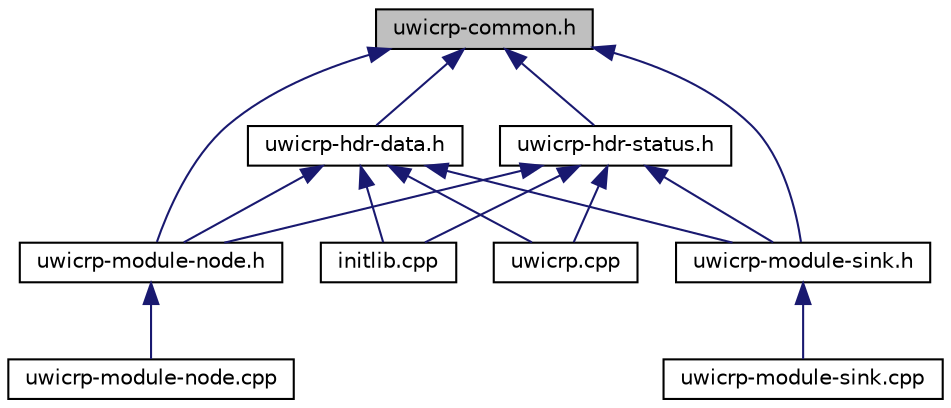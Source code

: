 digraph "uwicrp-common.h"
{
 // LATEX_PDF_SIZE
  edge [fontname="Helvetica",fontsize="10",labelfontname="Helvetica",labelfontsize="10"];
  node [fontname="Helvetica",fontsize="10",shape=record];
  Node1 [label="uwicrp-common.h",height=0.2,width=0.4,color="black", fillcolor="grey75", style="filled", fontcolor="black",tooltip="Common structures and definition used by UWICRP."];
  Node1 -> Node2 [dir="back",color="midnightblue",fontsize="10",style="solid",fontname="Helvetica"];
  Node2 [label="uwicrp-hdr-data.h",height=0.2,width=0.4,color="black", fillcolor="white", style="filled",URL="$uwicrp-hdr-data_8h.html",tooltip="Provides the Data Messages header description."];
  Node2 -> Node3 [dir="back",color="midnightblue",fontsize="10",style="solid",fontname="Helvetica"];
  Node3 [label="initlib.cpp",height=0.2,width=0.4,color="black", fillcolor="white", style="filled",URL="$network_2uwicrp_2initlib_8cpp.html",tooltip="Provides the initialization of uwicrp libraries."];
  Node2 -> Node4 [dir="back",color="midnightblue",fontsize="10",style="solid",fontname="Helvetica"];
  Node4 [label="uwicrp-module-node.h",height=0.2,width=0.4,color="black", fillcolor="white", style="filled",URL="$uwicrp-module-node_8h.html",tooltip="Provides a module for nodes that needs a simple and dynamic routing protocol."];
  Node4 -> Node5 [dir="back",color="midnightblue",fontsize="10",style="solid",fontname="Helvetica"];
  Node5 [label="uwicrp-module-node.cpp",height=0.2,width=0.4,color="black", fillcolor="white", style="filled",URL="$uwicrp-module-node_8cpp.html",tooltip="Implements UWIcrpNode."];
  Node2 -> Node6 [dir="back",color="midnightblue",fontsize="10",style="solid",fontname="Helvetica"];
  Node6 [label="uwicrp-module-sink.h",height=0.2,width=0.4,color="black", fillcolor="white", style="filled",URL="$uwicrp-module-sink_8h.html",tooltip="Provides a module for sinks that needs a simple and dynamic routing protocol."];
  Node6 -> Node7 [dir="back",color="midnightblue",fontsize="10",style="solid",fontname="Helvetica"];
  Node7 [label="uwicrp-module-sink.cpp",height=0.2,width=0.4,color="black", fillcolor="white", style="filled",URL="$uwicrp-module-sink_8cpp.html",tooltip="Implements UWIcrpSink."];
  Node2 -> Node8 [dir="back",color="midnightblue",fontsize="10",style="solid",fontname="Helvetica"];
  Node8 [label="uwicrp.cpp",height=0.2,width=0.4,color="black", fillcolor="white", style="filled",URL="$uwicrp_8cpp.html",tooltip="Packets' class implementation."];
  Node1 -> Node9 [dir="back",color="midnightblue",fontsize="10",style="solid",fontname="Helvetica"];
  Node9 [label="uwicrp-hdr-status.h",height=0.2,width=0.4,color="black", fillcolor="white", style="filled",URL="$uwicrp-hdr-status_8h.html",tooltip="Provides the Status Messages header description."];
  Node9 -> Node3 [dir="back",color="midnightblue",fontsize="10",style="solid",fontname="Helvetica"];
  Node9 -> Node4 [dir="back",color="midnightblue",fontsize="10",style="solid",fontname="Helvetica"];
  Node9 -> Node6 [dir="back",color="midnightblue",fontsize="10",style="solid",fontname="Helvetica"];
  Node9 -> Node8 [dir="back",color="midnightblue",fontsize="10",style="solid",fontname="Helvetica"];
  Node1 -> Node4 [dir="back",color="midnightblue",fontsize="10",style="solid",fontname="Helvetica"];
  Node1 -> Node6 [dir="back",color="midnightblue",fontsize="10",style="solid",fontname="Helvetica"];
}
